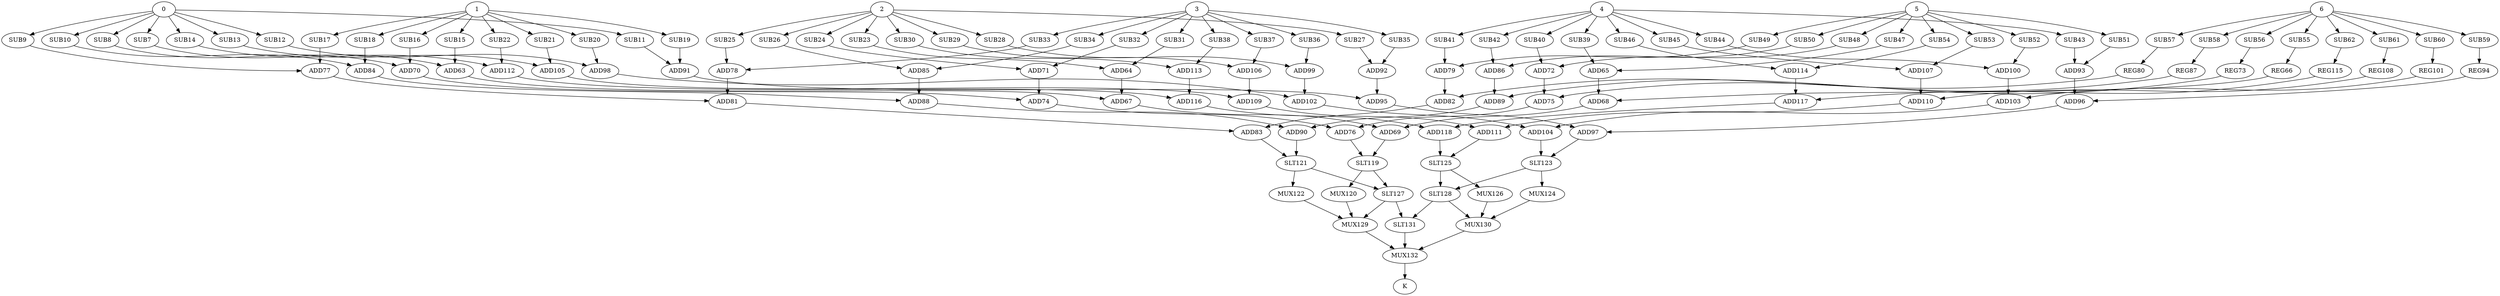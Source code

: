 strict digraph  {
0;
7 [label=SUB7];
8 [label=SUB8];
9 [label=SUB9];
10 [label=SUB10];
11 [label=SUB11];
12 [label=SUB12];
13 [label=SUB13];
14 [label=SUB14];
1;
15 [label=SUB15];
16 [label=SUB16];
17 [label=SUB17];
18 [label=SUB18];
19 [label=SUB19];
20 [label=SUB20];
21 [label=SUB21];
22 [label=SUB22];
2;
23 [label=SUB23];
24 [label=SUB24];
25 [label=SUB25];
26 [label=SUB26];
27 [label=SUB27];
28 [label=SUB28];
29 [label=SUB29];
30 [label=SUB30];
3;
31 [label=SUB31];
32 [label=SUB32];
33 [label=SUB33];
34 [label=SUB34];
35 [label=SUB35];
36 [label=SUB36];
37 [label=SUB37];
38 [label=SUB38];
4;
39 [label=SUB39];
40 [label=SUB40];
41 [label=SUB41];
42 [label=SUB42];
43 [label=SUB43];
44 [label=SUB44];
45 [label=SUB45];
46 [label=SUB46];
5;
47 [label=SUB47];
48 [label=SUB48];
49 [label=SUB49];
50 [label=SUB50];
51 [label=SUB51];
52 [label=SUB52];
53 [label=SUB53];
54 [label=SUB54];
6;
55 [label=SUB55];
56 [label=SUB56];
57 [label=SUB57];
58 [label=SUB58];
59 [label=SUB59];
60 [label=SUB60];
61 [label=SUB61];
62 [label=SUB62];
63 [label=ADD63];
64 [label=ADD64];
65 [label=ADD65];
66 [label=REG66];
67 [label=ADD67];
68 [label=ADD68];
69 [label=ADD69];
70 [label=ADD70];
71 [label=ADD71];
72 [label=ADD72];
73 [label=REG73];
74 [label=ADD74];
75 [label=ADD75];
76 [label=ADD76];
77 [label=ADD77];
78 [label=ADD78];
79 [label=ADD79];
80 [label=REG80];
81 [label=ADD81];
82 [label=ADD82];
83 [label=ADD83];
84 [label=ADD84];
85 [label=ADD85];
86 [label=ADD86];
87 [label=REG87];
88 [label=ADD88];
89 [label=ADD89];
90 [label=ADD90];
91 [label=ADD91];
92 [label=ADD92];
93 [label=ADD93];
94 [label=REG94];
95 [label=ADD95];
96 [label=ADD96];
97 [label=ADD97];
98 [label=ADD98];
99 [label=ADD99];
100 [label=ADD100];
101 [label=REG101];
102 [label=ADD102];
103 [label=ADD103];
104 [label=ADD104];
105 [label=ADD105];
106 [label=ADD106];
107 [label=ADD107];
108 [label=REG108];
109 [label=ADD109];
110 [label=ADD110];
111 [label=ADD111];
112 [label=ADD112];
113 [label=ADD113];
114 [label=ADD114];
115 [label=REG115];
116 [label=ADD116];
117 [label=ADD117];
118 [label=ADD118];
119 [label=SLT119];
120 [label=MUX120];
121 [label=SLT121];
122 [label=MUX122];
123 [label=SLT123];
124 [label=MUX124];
125 [label=SLT125];
126 [label=MUX126];
127 [label=SLT127];
128 [label=SLT128];
129 [label=MUX129];
130 [label=MUX130];
131 [label=SLT131];
132 [label=MUX132];
133 [label=K];
0 -> 7;
0 -> 8;
0 -> 9;
0 -> 10;
0 -> 11;
0 -> 12;
0 -> 13;
0 -> 14;
7 -> 63;
8 -> 70;
9 -> 77;
10 -> 84;
11 -> 91;
12 -> 98;
13 -> 105;
14 -> 112;
1 -> 15;
1 -> 16;
1 -> 17;
1 -> 18;
1 -> 19;
1 -> 20;
1 -> 21;
1 -> 22;
15 -> 63;
16 -> 70;
17 -> 77;
18 -> 84;
19 -> 91;
20 -> 98;
21 -> 105;
22 -> 112;
2 -> 23;
2 -> 24;
2 -> 25;
2 -> 26;
2 -> 27;
2 -> 28;
2 -> 29;
2 -> 30;
23 -> 64;
24 -> 71;
25 -> 78;
26 -> 85;
27 -> 92;
28 -> 99;
29 -> 106;
30 -> 113;
3 -> 31;
3 -> 32;
3 -> 33;
3 -> 34;
3 -> 35;
3 -> 36;
3 -> 37;
3 -> 38;
31 -> 64;
32 -> 71;
33 -> 78;
34 -> 85;
35 -> 92;
36 -> 99;
37 -> 106;
38 -> 113;
4 -> 39;
4 -> 40;
4 -> 41;
4 -> 42;
4 -> 43;
4 -> 44;
4 -> 45;
4 -> 46;
39 -> 65;
40 -> 72;
41 -> 79;
42 -> 86;
43 -> 93;
44 -> 100;
45 -> 107;
46 -> 114;
5 -> 47;
5 -> 48;
5 -> 49;
5 -> 50;
5 -> 51;
5 -> 52;
5 -> 53;
5 -> 54;
47 -> 65;
48 -> 72;
49 -> 79;
50 -> 86;
51 -> 93;
52 -> 100;
53 -> 107;
54 -> 114;
6 -> 55;
6 -> 56;
6 -> 57;
6 -> 58;
6 -> 59;
6 -> 60;
6 -> 61;
6 -> 62;
55 -> 66;
56 -> 73;
57 -> 80;
58 -> 87;
59 -> 94;
60 -> 101;
61 -> 108;
62 -> 115;
63 -> 67;
64 -> 67;
65 -> 68;
66 -> 68;
67 -> 69;
68 -> 69;
69 -> 119;
70 -> 74;
71 -> 74;
72 -> 75;
73 -> 75;
74 -> 76;
75 -> 76;
76 -> 119;
77 -> 81;
78 -> 81;
79 -> 82;
80 -> 82;
81 -> 83;
82 -> 83;
83 -> 121;
84 -> 88;
85 -> 88;
86 -> 89;
87 -> 89;
88 -> 90;
89 -> 90;
90 -> 121;
91 -> 95;
92 -> 95;
93 -> 96;
94 -> 96;
95 -> 97;
96 -> 97;
97 -> 123;
98 -> 102;
99 -> 102;
100 -> 103;
101 -> 103;
102 -> 104;
103 -> 104;
104 -> 123;
105 -> 109;
106 -> 109;
107 -> 110;
108 -> 110;
109 -> 111;
110 -> 111;
111 -> 125;
112 -> 116;
113 -> 116;
114 -> 117;
115 -> 117;
116 -> 118;
117 -> 118;
118 -> 125;
119 -> 120;
119 -> 127;
120 -> 129;
121 -> 122;
121 -> 127;
122 -> 129;
123 -> 124;
123 -> 128;
124 -> 130;
125 -> 126;
125 -> 128;
126 -> 130;
127 -> 129;
127 -> 131;
128 -> 130;
128 -> 131;
129 -> 132;
130 -> 132;
131 -> 132;
132 -> 133;
}
